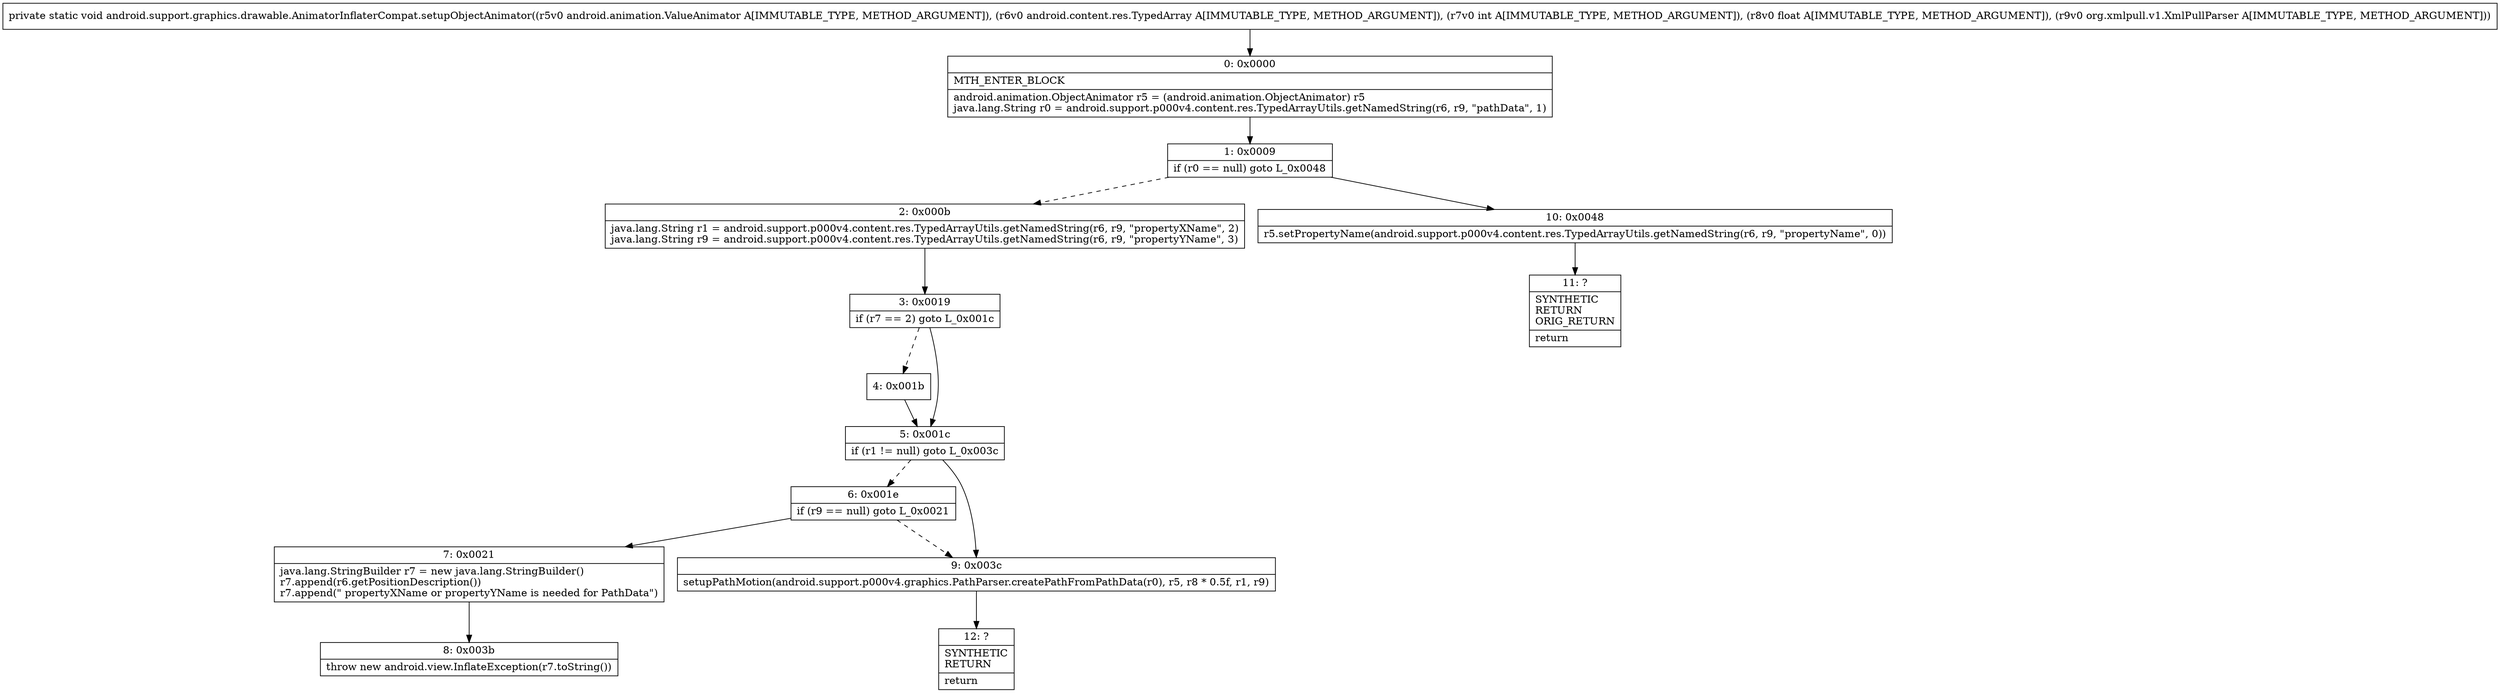 digraph "CFG forandroid.support.graphics.drawable.AnimatorInflaterCompat.setupObjectAnimator(Landroid\/animation\/ValueAnimator;Landroid\/content\/res\/TypedArray;IFLorg\/xmlpull\/v1\/XmlPullParser;)V" {
Node_0 [shape=record,label="{0\:\ 0x0000|MTH_ENTER_BLOCK\l|android.animation.ObjectAnimator r5 = (android.animation.ObjectAnimator) r5\ljava.lang.String r0 = android.support.p000v4.content.res.TypedArrayUtils.getNamedString(r6, r9, \"pathData\", 1)\l}"];
Node_1 [shape=record,label="{1\:\ 0x0009|if (r0 == null) goto L_0x0048\l}"];
Node_2 [shape=record,label="{2\:\ 0x000b|java.lang.String r1 = android.support.p000v4.content.res.TypedArrayUtils.getNamedString(r6, r9, \"propertyXName\", 2)\ljava.lang.String r9 = android.support.p000v4.content.res.TypedArrayUtils.getNamedString(r6, r9, \"propertyYName\", 3)\l}"];
Node_3 [shape=record,label="{3\:\ 0x0019|if (r7 == 2) goto L_0x001c\l}"];
Node_4 [shape=record,label="{4\:\ 0x001b}"];
Node_5 [shape=record,label="{5\:\ 0x001c|if (r1 != null) goto L_0x003c\l}"];
Node_6 [shape=record,label="{6\:\ 0x001e|if (r9 == null) goto L_0x0021\l}"];
Node_7 [shape=record,label="{7\:\ 0x0021|java.lang.StringBuilder r7 = new java.lang.StringBuilder()\lr7.append(r6.getPositionDescription())\lr7.append(\" propertyXName or propertyYName is needed for PathData\")\l}"];
Node_8 [shape=record,label="{8\:\ 0x003b|throw new android.view.InflateException(r7.toString())\l}"];
Node_9 [shape=record,label="{9\:\ 0x003c|setupPathMotion(android.support.p000v4.graphics.PathParser.createPathFromPathData(r0), r5, r8 * 0.5f, r1, r9)\l}"];
Node_10 [shape=record,label="{10\:\ 0x0048|r5.setPropertyName(android.support.p000v4.content.res.TypedArrayUtils.getNamedString(r6, r9, \"propertyName\", 0))\l}"];
Node_11 [shape=record,label="{11\:\ ?|SYNTHETIC\lRETURN\lORIG_RETURN\l|return\l}"];
Node_12 [shape=record,label="{12\:\ ?|SYNTHETIC\lRETURN\l|return\l}"];
MethodNode[shape=record,label="{private static void android.support.graphics.drawable.AnimatorInflaterCompat.setupObjectAnimator((r5v0 android.animation.ValueAnimator A[IMMUTABLE_TYPE, METHOD_ARGUMENT]), (r6v0 android.content.res.TypedArray A[IMMUTABLE_TYPE, METHOD_ARGUMENT]), (r7v0 int A[IMMUTABLE_TYPE, METHOD_ARGUMENT]), (r8v0 float A[IMMUTABLE_TYPE, METHOD_ARGUMENT]), (r9v0 org.xmlpull.v1.XmlPullParser A[IMMUTABLE_TYPE, METHOD_ARGUMENT])) }"];
MethodNode -> Node_0;
Node_0 -> Node_1;
Node_1 -> Node_2[style=dashed];
Node_1 -> Node_10;
Node_2 -> Node_3;
Node_3 -> Node_4[style=dashed];
Node_3 -> Node_5;
Node_4 -> Node_5;
Node_5 -> Node_6[style=dashed];
Node_5 -> Node_9;
Node_6 -> Node_7;
Node_6 -> Node_9[style=dashed];
Node_7 -> Node_8;
Node_9 -> Node_12;
Node_10 -> Node_11;
}

